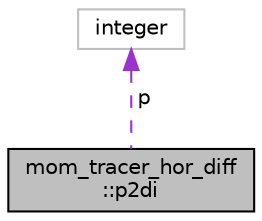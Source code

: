 digraph "mom_tracer_hor_diff::p2di"
{
 // INTERACTIVE_SVG=YES
 // LATEX_PDF_SIZE
  edge [fontname="Helvetica",fontsize="10",labelfontname="Helvetica",labelfontsize="10"];
  node [fontname="Helvetica",fontsize="10",shape=record];
  Node1 [label="mom_tracer_hor_diff\l::p2di",height=0.2,width=0.4,color="black", fillcolor="grey75", style="filled", fontcolor="black",tooltip="A type that can be used to create arrays of pointers to 2D integer arrays."];
  Node2 -> Node1 [dir="back",color="darkorchid3",fontsize="10",style="dashed",label=" p" ,fontname="Helvetica"];
  Node2 [label="integer",height=0.2,width=0.4,color="grey75", fillcolor="white", style="filled",tooltip=" "];
}
